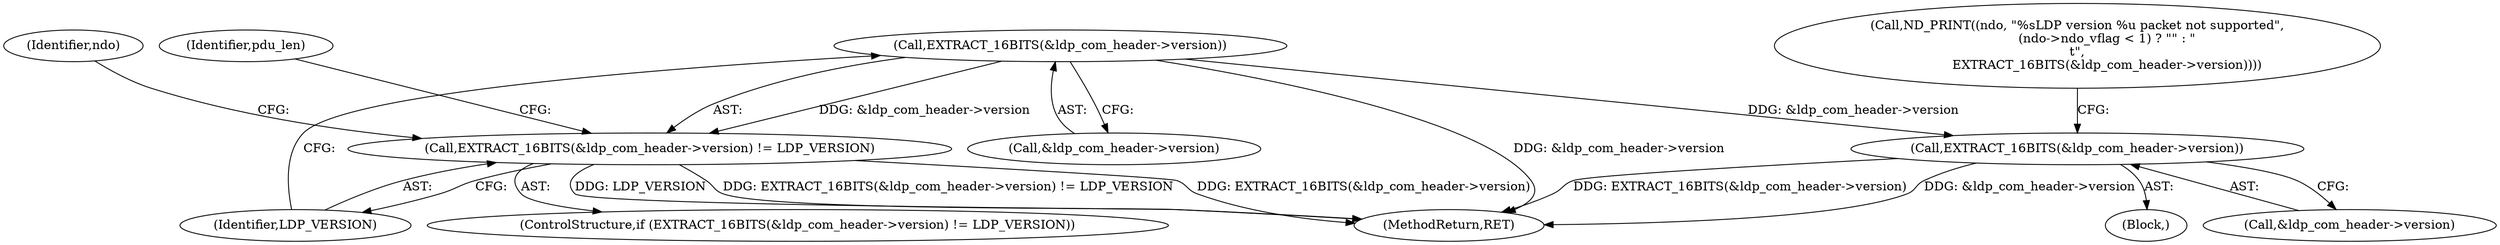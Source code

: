 digraph "0_tcpdump_aa5c6b710dfd8020d2c908d6b3bd41f1da719b3b@pointer" {
"1000139" [label="(Call,EXTRACT_16BITS(&ldp_com_header->version))"];
"1000138" [label="(Call,EXTRACT_16BITS(&ldp_com_header->version) != LDP_VERSION)"];
"1000160" [label="(Call,EXTRACT_16BITS(&ldp_com_header->version))"];
"1000144" [label="(Identifier,LDP_VERSION)"];
"1000148" [label="(Identifier,ndo)"];
"1000139" [label="(Call,EXTRACT_16BITS(&ldp_com_header->version))"];
"1000137" [label="(ControlStructure,if (EXTRACT_16BITS(&ldp_com_header->version) != LDP_VERSION))"];
"1000455" [label="(MethodReturn,RET)"];
"1000140" [label="(Call,&ldp_com_header->version)"];
"1000138" [label="(Call,EXTRACT_16BITS(&ldp_com_header->version) != LDP_VERSION)"];
"1000160" [label="(Call,EXTRACT_16BITS(&ldp_com_header->version))"];
"1000151" [label="(Block,)"];
"1000146" [label="(Call,ND_PRINT((ndo, \"%sLDP version %u packet not supported\",\n               (ndo->ndo_vflag < 1) ? \"\" : \"\n\t\",\n               EXTRACT_16BITS(&ldp_com_header->version))))"];
"1000168" [label="(Identifier,pdu_len)"];
"1000161" [label="(Call,&ldp_com_header->version)"];
"1000139" -> "1000138"  [label="AST: "];
"1000139" -> "1000140"  [label="CFG: "];
"1000140" -> "1000139"  [label="AST: "];
"1000144" -> "1000139"  [label="CFG: "];
"1000139" -> "1000455"  [label="DDG: &ldp_com_header->version"];
"1000139" -> "1000138"  [label="DDG: &ldp_com_header->version"];
"1000139" -> "1000160"  [label="DDG: &ldp_com_header->version"];
"1000138" -> "1000137"  [label="AST: "];
"1000138" -> "1000144"  [label="CFG: "];
"1000144" -> "1000138"  [label="AST: "];
"1000148" -> "1000138"  [label="CFG: "];
"1000168" -> "1000138"  [label="CFG: "];
"1000138" -> "1000455"  [label="DDG: EXTRACT_16BITS(&ldp_com_header->version)"];
"1000138" -> "1000455"  [label="DDG: LDP_VERSION"];
"1000138" -> "1000455"  [label="DDG: EXTRACT_16BITS(&ldp_com_header->version) != LDP_VERSION"];
"1000160" -> "1000151"  [label="AST: "];
"1000160" -> "1000161"  [label="CFG: "];
"1000161" -> "1000160"  [label="AST: "];
"1000146" -> "1000160"  [label="CFG: "];
"1000160" -> "1000455"  [label="DDG: EXTRACT_16BITS(&ldp_com_header->version)"];
"1000160" -> "1000455"  [label="DDG: &ldp_com_header->version"];
}
